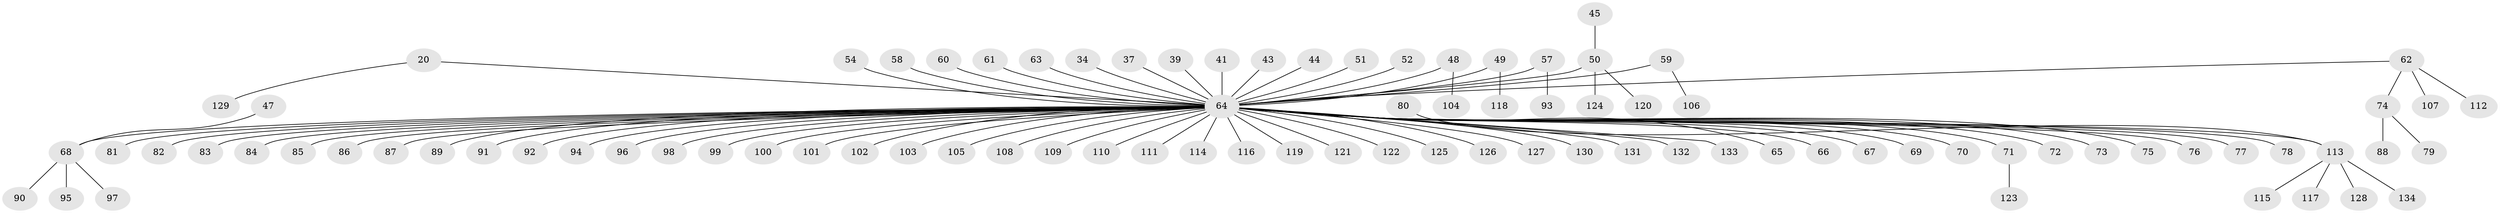 // original degree distribution, {20: 0.007462686567164179, 2: 0.14925373134328357, 17: 0.007462686567164179, 3: 0.04477611940298507, 4: 0.05970149253731343, 21: 0.007462686567164179, 1: 0.6865671641791045, 5: 0.029850746268656716, 6: 0.007462686567164179}
// Generated by graph-tools (version 1.1) at 2025/50/03/04/25 21:50:02]
// undirected, 93 vertices, 92 edges
graph export_dot {
graph [start="1"]
  node [color=gray90,style=filled];
  20;
  34;
  37;
  39;
  41;
  43;
  44;
  45;
  47;
  48;
  49;
  50 [super="+24"];
  51;
  52;
  54;
  57;
  58;
  59;
  60;
  61;
  62;
  63;
  64 [super="+19+56+21+31+53+25+38+33"];
  65;
  66;
  67;
  68 [super="+46"];
  69;
  70;
  71;
  72;
  73;
  74;
  75;
  76;
  77;
  78;
  79;
  80;
  81;
  82;
  83;
  84;
  85;
  86;
  87;
  88;
  89;
  90;
  91;
  92;
  93;
  94;
  95;
  96;
  97;
  98;
  99;
  100;
  101;
  102;
  103;
  104;
  105;
  106;
  107;
  108;
  109;
  110;
  111;
  112;
  113 [super="+14+30+29"];
  114;
  115;
  116;
  117;
  118;
  119;
  120;
  121;
  122;
  123;
  124;
  125;
  126;
  127;
  128;
  129;
  130;
  131;
  132;
  133;
  134;
  20 -- 129;
  20 -- 64;
  34 -- 64;
  37 -- 64;
  39 -- 64;
  41 -- 64;
  43 -- 64;
  44 -- 64;
  45 -- 50;
  47 -- 68;
  48 -- 104;
  48 -- 64;
  49 -- 118;
  49 -- 64;
  50 -- 120;
  50 -- 124;
  50 -- 64;
  51 -- 64;
  52 -- 64;
  54 -- 64;
  57 -- 93;
  57 -- 64;
  58 -- 64;
  59 -- 106;
  59 -- 64;
  60 -- 64;
  61 -- 64;
  62 -- 74;
  62 -- 107;
  62 -- 112;
  62 -- 64;
  63 -- 64;
  64 -- 83;
  64 -- 111;
  64 -- 108;
  64 -- 65;
  64 -- 66;
  64 -- 68;
  64 -- 69;
  64 -- 70;
  64 -- 71;
  64 -- 72;
  64 -- 73;
  64 -- 75;
  64 -- 76;
  64 -- 77;
  64 -- 81;
  64 -- 82;
  64 -- 85;
  64 -- 86;
  64 -- 87;
  64 -- 91;
  64 -- 92;
  64 -- 96;
  64 -- 98;
  64 -- 101;
  64 -- 102;
  64 -- 103;
  64 -- 105;
  64 -- 109;
  64 -- 110;
  64 -- 113;
  64 -- 114;
  64 -- 116;
  64 -- 119;
  64 -- 121;
  64 -- 122;
  64 -- 125;
  64 -- 126;
  64 -- 127;
  64 -- 130;
  64 -- 131;
  64 -- 132;
  64 -- 133;
  64 -- 84;
  64 -- 67;
  64 -- 100;
  64 -- 89;
  64 -- 78;
  64 -- 99;
  64 -- 94;
  68 -- 90;
  68 -- 95;
  68 -- 97;
  71 -- 123;
  74 -- 79;
  74 -- 88;
  80 -- 113;
  113 -- 115;
  113 -- 134;
  113 -- 128;
  113 -- 117;
}
